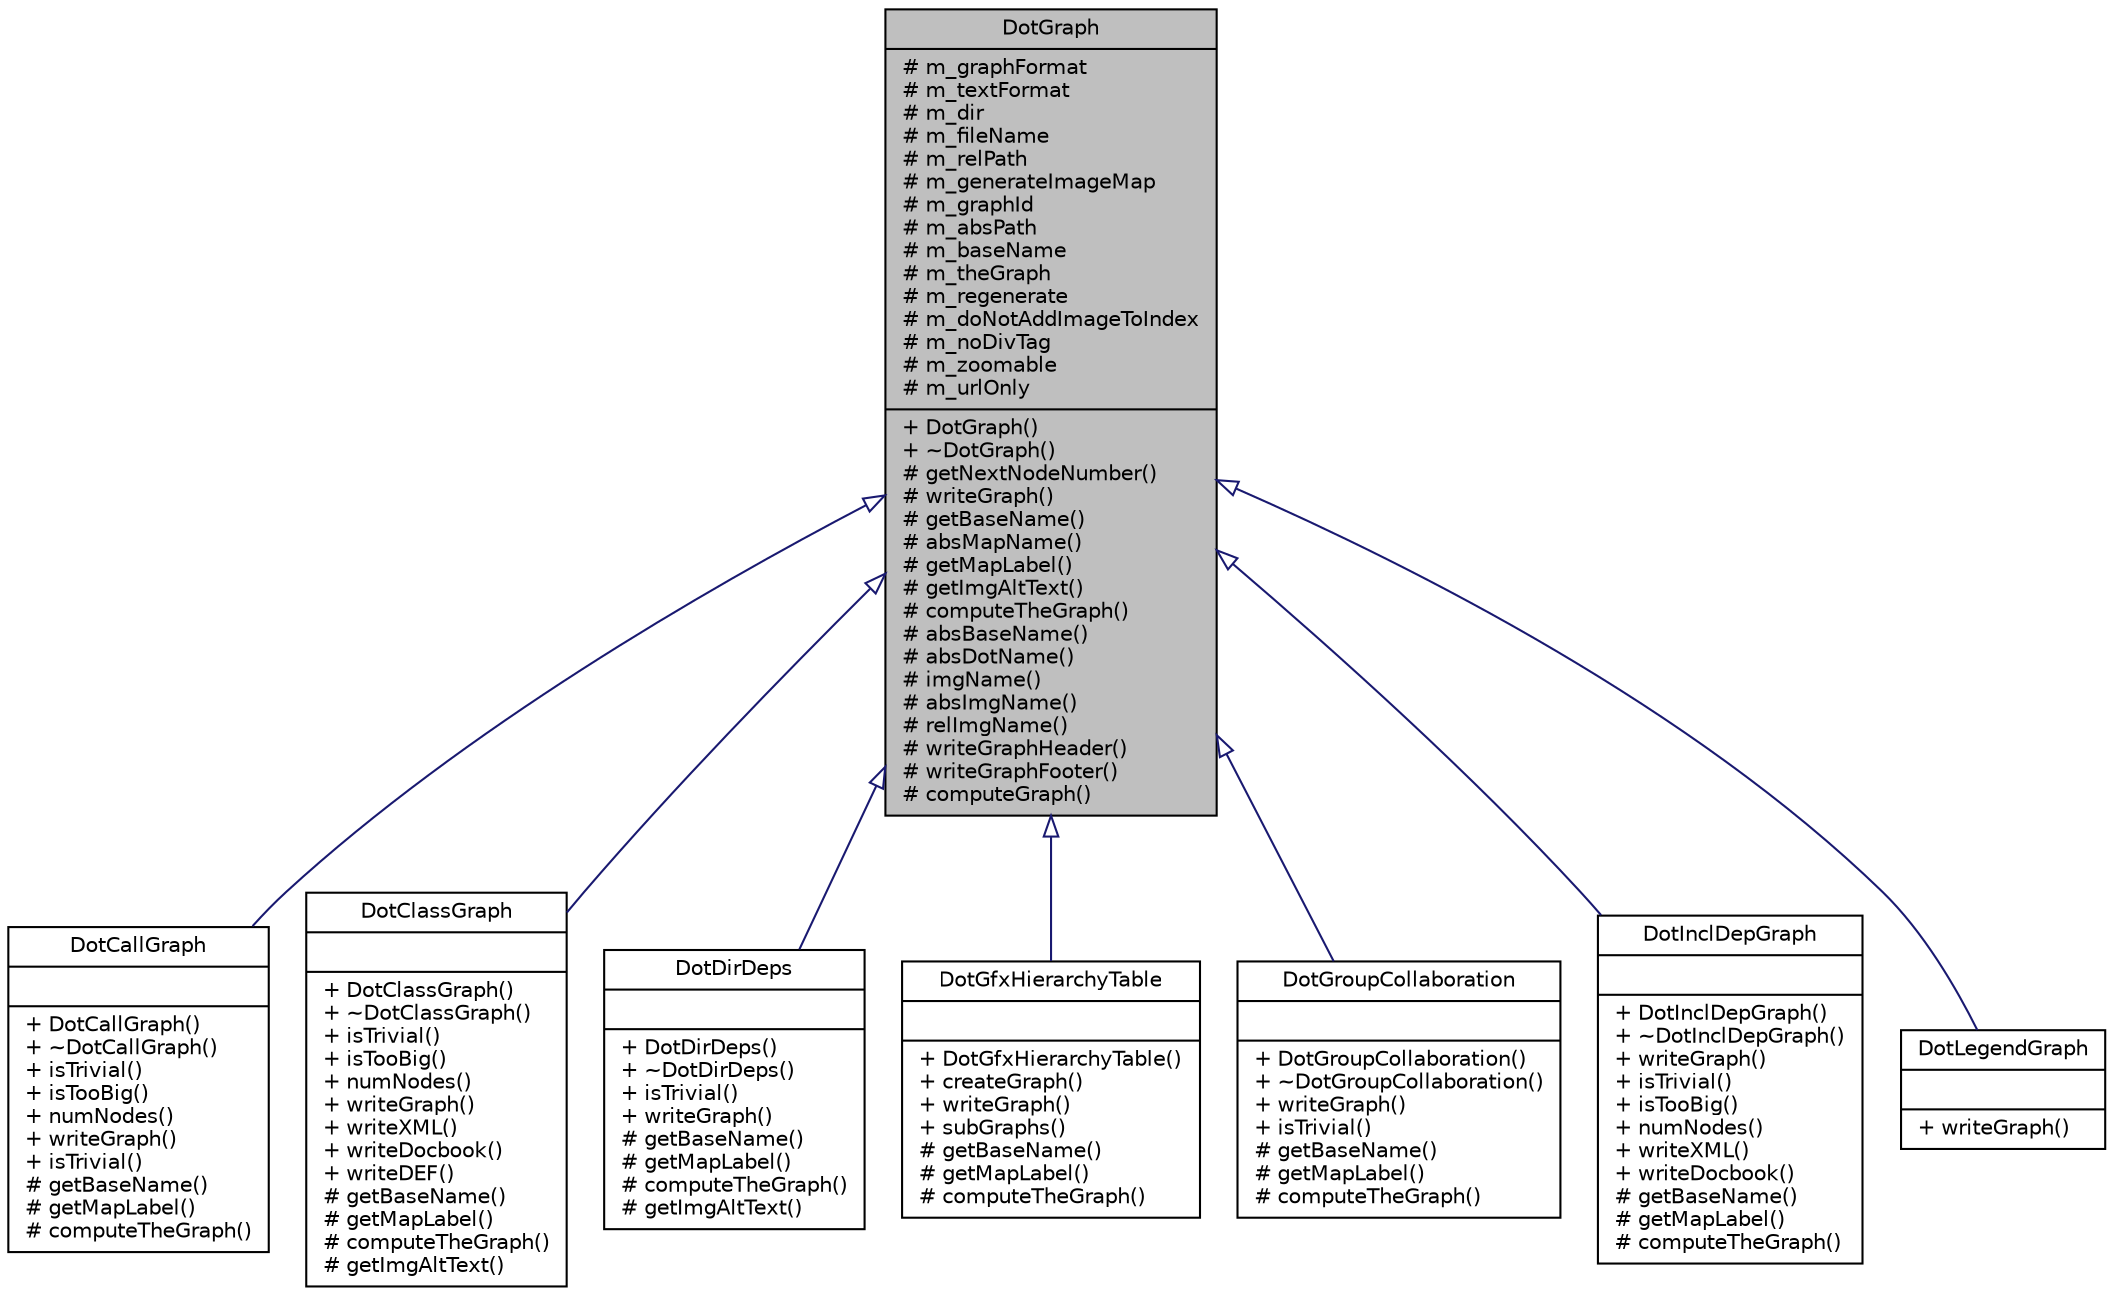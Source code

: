 digraph "DotGraph"
{
 // LATEX_PDF_SIZE
  edge [fontname="Helvetica",fontsize="10",labelfontname="Helvetica",labelfontsize="10"];
  node [fontname="Helvetica",fontsize="10",shape=record];
  Node1 [label="{DotGraph\n|# m_graphFormat\l# m_textFormat\l# m_dir\l# m_fileName\l# m_relPath\l# m_generateImageMap\l# m_graphId\l# m_absPath\l# m_baseName\l# m_theGraph\l# m_regenerate\l# m_doNotAddImageToIndex\l# m_noDivTag\l# m_zoomable\l# m_urlOnly\l|+ DotGraph()\l+ ~DotGraph()\l# getNextNodeNumber()\l# writeGraph()\l# getBaseName()\l# absMapName()\l# getMapLabel()\l# getImgAltText()\l# computeTheGraph()\l# absBaseName()\l# absDotName()\l# imgName()\l# absImgName()\l# relImgName()\l# writeGraphHeader()\l# writeGraphFooter()\l# computeGraph()\l}",height=0.2,width=0.4,color="black", fillcolor="grey75", style="filled", fontcolor="black",tooltip=" "];
  Node1 -> Node2 [dir="back",color="midnightblue",fontsize="10",style="solid",arrowtail="onormal",fontname="Helvetica"];
  Node2 [label="{DotCallGraph\n||+ DotCallGraph()\l+ ~DotCallGraph()\l+ isTrivial()\l+ isTooBig()\l+ numNodes()\l+ writeGraph()\l+ isTrivial()\l# getBaseName()\l# getMapLabel()\l# computeTheGraph()\l}",height=0.2,width=0.4,color="black", fillcolor="white", style="filled",URL="$classDotCallGraph.html",tooltip=" "];
  Node1 -> Node3 [dir="back",color="midnightblue",fontsize="10",style="solid",arrowtail="onormal",fontname="Helvetica"];
  Node3 [label="{DotClassGraph\n||+ DotClassGraph()\l+ ~DotClassGraph()\l+ isTrivial()\l+ isTooBig()\l+ numNodes()\l+ writeGraph()\l+ writeXML()\l+ writeDocbook()\l+ writeDEF()\l# getBaseName()\l# getMapLabel()\l# computeTheGraph()\l# getImgAltText()\l}",height=0.2,width=0.4,color="black", fillcolor="white", style="filled",URL="$classDotClassGraph.html",tooltip=" "];
  Node1 -> Node4 [dir="back",color="midnightblue",fontsize="10",style="solid",arrowtail="onormal",fontname="Helvetica"];
  Node4 [label="{DotDirDeps\n||+ DotDirDeps()\l+ ~DotDirDeps()\l+ isTrivial()\l+ writeGraph()\l# getBaseName()\l# getMapLabel()\l# computeTheGraph()\l# getImgAltText()\l}",height=0.2,width=0.4,color="black", fillcolor="white", style="filled",URL="$classDotDirDeps.html",tooltip=" "];
  Node1 -> Node5 [dir="back",color="midnightblue",fontsize="10",style="solid",arrowtail="onormal",fontname="Helvetica"];
  Node5 [label="{DotGfxHierarchyTable\n||+ DotGfxHierarchyTable()\l+ createGraph()\l+ writeGraph()\l+ subGraphs()\l# getBaseName()\l# getMapLabel()\l# computeTheGraph()\l}",height=0.2,width=0.4,color="black", fillcolor="white", style="filled",URL="$classDotGfxHierarchyTable.html",tooltip=" "];
  Node1 -> Node6 [dir="back",color="midnightblue",fontsize="10",style="solid",arrowtail="onormal",fontname="Helvetica"];
  Node6 [label="{DotGroupCollaboration\n||+ DotGroupCollaboration()\l+ ~DotGroupCollaboration()\l+ writeGraph()\l+ isTrivial()\l# getBaseName()\l# getMapLabel()\l# computeTheGraph()\l}",height=0.2,width=0.4,color="black", fillcolor="white", style="filled",URL="$classDotGroupCollaboration.html",tooltip=" "];
  Node1 -> Node7 [dir="back",color="midnightblue",fontsize="10",style="solid",arrowtail="onormal",fontname="Helvetica"];
  Node7 [label="{DotInclDepGraph\n||+ DotInclDepGraph()\l+ ~DotInclDepGraph()\l+ writeGraph()\l+ isTrivial()\l+ isTooBig()\l+ numNodes()\l+ writeXML()\l+ writeDocbook()\l# getBaseName()\l# getMapLabel()\l# computeTheGraph()\l}",height=0.2,width=0.4,color="black", fillcolor="white", style="filled",URL="$classDotInclDepGraph.html",tooltip=" "];
  Node1 -> Node8 [dir="back",color="midnightblue",fontsize="10",style="solid",arrowtail="onormal",fontname="Helvetica"];
  Node8 [label="{DotLegendGraph\n||+ writeGraph()\l}",height=0.2,width=0.4,color="black", fillcolor="white", style="filled",URL="$classDotLegendGraph.html",tooltip=" "];
}
